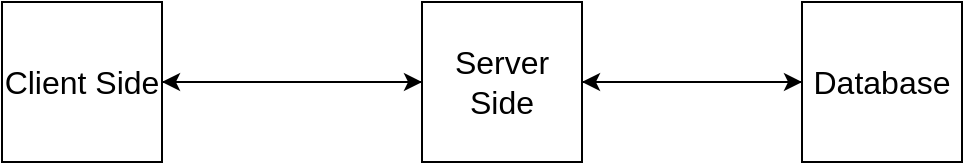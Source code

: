 <mxfile version="12.4.7" type="device"><diagram id="CUvYdUNDqZBwSJbrjL7z" name="Page-1"><mxGraphModel dx="1896" dy="1109" grid="1" gridSize="10" guides="1" tooltips="1" connect="1" arrows="1" fold="1" page="1" pageScale="1" pageWidth="850" pageHeight="1100" math="0" shadow="0"><root><mxCell id="0"/><mxCell id="1" parent="0"/><mxCell id="icDs-EbLJyfG5rPbE7OD-7" value="" style="edgeStyle=orthogonalEdgeStyle;rounded=0;orthogonalLoop=1;jettySize=auto;html=1;" edge="1" parent="1" source="icDs-EbLJyfG5rPbE7OD-1" target="icDs-EbLJyfG5rPbE7OD-6"><mxGeometry relative="1" as="geometry"/></mxCell><mxCell id="icDs-EbLJyfG5rPbE7OD-1" value="&lt;font size=&quot;3&quot;&gt;Client Side&lt;/font&gt;" style="whiteSpace=wrap;html=1;aspect=fixed;" vertex="1" parent="1"><mxGeometry x="120" y="160" width="80" height="80" as="geometry"/></mxCell><mxCell id="icDs-EbLJyfG5rPbE7OD-8" style="edgeStyle=orthogonalEdgeStyle;rounded=0;orthogonalLoop=1;jettySize=auto;html=1;" edge="1" parent="1" source="icDs-EbLJyfG5rPbE7OD-6" target="icDs-EbLJyfG5rPbE7OD-1"><mxGeometry relative="1" as="geometry"/></mxCell><mxCell id="icDs-EbLJyfG5rPbE7OD-9" style="edgeStyle=orthogonalEdgeStyle;rounded=0;orthogonalLoop=1;jettySize=auto;html=1;entryX=0;entryY=0.5;entryDx=0;entryDy=0;" edge="1" parent="1" source="icDs-EbLJyfG5rPbE7OD-6" target="icDs-EbLJyfG5rPbE7OD-3"><mxGeometry relative="1" as="geometry"/></mxCell><mxCell id="icDs-EbLJyfG5rPbE7OD-6" value="&lt;font size=&quot;3&quot;&gt;Server Side&lt;br&gt;&lt;/font&gt;" style="whiteSpace=wrap;html=1;aspect=fixed;" vertex="1" parent="1"><mxGeometry x="330" y="160" width="80" height="80" as="geometry"/></mxCell><mxCell id="icDs-EbLJyfG5rPbE7OD-10" style="edgeStyle=orthogonalEdgeStyle;rounded=0;orthogonalLoop=1;jettySize=auto;html=1;" edge="1" parent="1" source="icDs-EbLJyfG5rPbE7OD-3" target="icDs-EbLJyfG5rPbE7OD-6"><mxGeometry relative="1" as="geometry"/></mxCell><mxCell id="icDs-EbLJyfG5rPbE7OD-3" value="&lt;font size=&quot;3&quot;&gt;Database&lt;br&gt;&lt;/font&gt;" style="whiteSpace=wrap;html=1;aspect=fixed;" vertex="1" parent="1"><mxGeometry x="520" y="160" width="80" height="80" as="geometry"/></mxCell></root></mxGraphModel></diagram></mxfile>